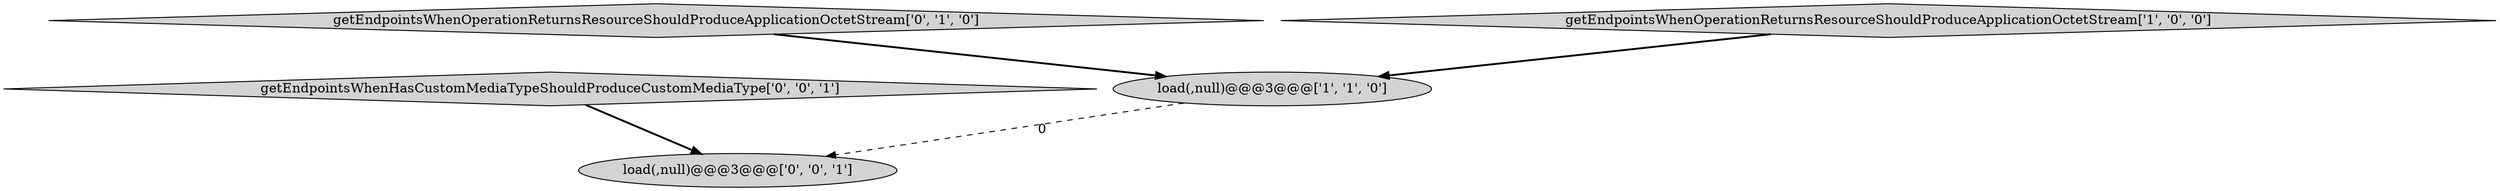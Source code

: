 digraph {
3 [style = filled, label = "getEndpointsWhenHasCustomMediaTypeShouldProduceCustomMediaType['0', '0', '1']", fillcolor = lightgray, shape = diamond image = "AAA0AAABBB3BBB"];
2 [style = filled, label = "getEndpointsWhenOperationReturnsResourceShouldProduceApplicationOctetStream['0', '1', '0']", fillcolor = lightgray, shape = diamond image = "AAA0AAABBB2BBB"];
4 [style = filled, label = "load(,null)@@@3@@@['0', '0', '1']", fillcolor = lightgray, shape = ellipse image = "AAA0AAABBB3BBB"];
1 [style = filled, label = "load(,null)@@@3@@@['1', '1', '0']", fillcolor = lightgray, shape = ellipse image = "AAA0AAABBB1BBB"];
0 [style = filled, label = "getEndpointsWhenOperationReturnsResourceShouldProduceApplicationOctetStream['1', '0', '0']", fillcolor = lightgray, shape = diamond image = "AAA0AAABBB1BBB"];
1->4 [style = dashed, label="0"];
3->4 [style = bold, label=""];
0->1 [style = bold, label=""];
2->1 [style = bold, label=""];
}
